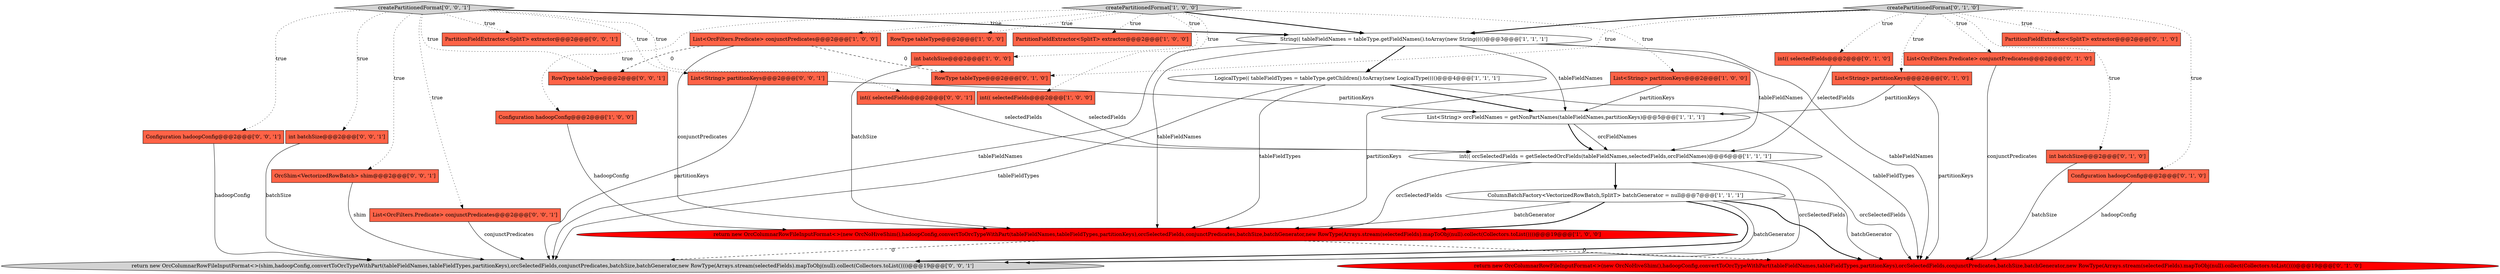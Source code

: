 digraph {
0 [style = filled, label = "ColumnBatchFactory<VectorizedRowBatch,SplitT> batchGenerator = null@@@7@@@['1', '1', '1']", fillcolor = white, shape = ellipse image = "AAA0AAABBB1BBB"];
6 [style = filled, label = "LogicalType(( tableFieldTypes = tableType.getChildren().toArray(new LogicalType(((()@@@4@@@['1', '1', '1']", fillcolor = white, shape = ellipse image = "AAA0AAABBB1BBB"];
7 [style = filled, label = "return new OrcColumnarRowFileInputFormat<>(new OrcNoHiveShim(),hadoopConfig,convertToOrcTypeWithPart(tableFieldNames,tableFieldTypes,partitionKeys),orcSelectedFields,conjunctPredicates,batchSize,batchGenerator,new RowType(Arrays.stream(selectedFields).mapToObj(null).collect(Collectors.toList())))@@@19@@@['1', '0', '0']", fillcolor = red, shape = ellipse image = "AAA1AAABBB1BBB"];
24 [style = filled, label = "return new OrcColumnarRowFileInputFormat<>(shim,hadoopConfig,convertToOrcTypeWithPart(tableFieldNames,tableFieldTypes,partitionKeys),orcSelectedFields,conjunctPredicates,batchSize,batchGenerator,new RowType(Arrays.stream(selectedFields).mapToObj(null).collect(Collectors.toList())))@@@19@@@['0', '0', '1']", fillcolor = lightgray, shape = ellipse image = "AAA0AAABBB3BBB"];
32 [style = filled, label = "RowType tableType@@@2@@@['0', '0', '1']", fillcolor = tomato, shape = box image = "AAA0AAABBB3BBB"];
30 [style = filled, label = "int(( selectedFields@@@2@@@['0', '0', '1']", fillcolor = tomato, shape = box image = "AAA0AAABBB3BBB"];
22 [style = filled, label = "RowType tableType@@@2@@@['0', '1', '0']", fillcolor = tomato, shape = box image = "AAA1AAABBB2BBB"];
13 [style = filled, label = "List<String> orcFieldNames = getNonPartNames(tableFieldNames,partitionKeys)@@@5@@@['1', '1', '1']", fillcolor = white, shape = ellipse image = "AAA0AAABBB1BBB"];
26 [style = filled, label = "int batchSize@@@2@@@['0', '0', '1']", fillcolor = tomato, shape = box image = "AAA0AAABBB3BBB"];
1 [style = filled, label = "List<String> partitionKeys@@@2@@@['1', '0', '0']", fillcolor = tomato, shape = box image = "AAA0AAABBB1BBB"];
21 [style = filled, label = "List<OrcFilters.Predicate> conjunctPredicates@@@2@@@['0', '1', '0']", fillcolor = tomato, shape = box image = "AAA0AAABBB2BBB"];
3 [style = filled, label = "int batchSize@@@2@@@['1', '0', '0']", fillcolor = tomato, shape = box image = "AAA0AAABBB1BBB"];
16 [style = filled, label = "int(( selectedFields@@@2@@@['0', '1', '0']", fillcolor = tomato, shape = box image = "AAA0AAABBB2BBB"];
27 [style = filled, label = "PartitionFieldExtractor<SplitT> extractor@@@2@@@['0', '0', '1']", fillcolor = tomato, shape = box image = "AAA0AAABBB3BBB"];
8 [style = filled, label = "int(( selectedFields@@@2@@@['1', '0', '0']", fillcolor = tomato, shape = box image = "AAA0AAABBB1BBB"];
15 [style = filled, label = "List<String> partitionKeys@@@2@@@['0', '1', '0']", fillcolor = tomato, shape = box image = "AAA0AAABBB2BBB"];
19 [style = filled, label = "int batchSize@@@2@@@['0', '1', '0']", fillcolor = tomato, shape = box image = "AAA0AAABBB2BBB"];
10 [style = filled, label = "Configuration hadoopConfig@@@2@@@['1', '0', '0']", fillcolor = tomato, shape = box image = "AAA0AAABBB1BBB"];
5 [style = filled, label = "RowType tableType@@@2@@@['1', '0', '0']", fillcolor = tomato, shape = box image = "AAA0AAABBB1BBB"];
20 [style = filled, label = "PartitionFieldExtractor<SplitT> extractor@@@2@@@['0', '1', '0']", fillcolor = tomato, shape = box image = "AAA0AAABBB2BBB"];
25 [style = filled, label = "OrcShim<VectorizedRowBatch> shim@@@2@@@['0', '0', '1']", fillcolor = tomato, shape = box image = "AAA0AAABBB3BBB"];
29 [style = filled, label = "List<String> partitionKeys@@@2@@@['0', '0', '1']", fillcolor = tomato, shape = box image = "AAA0AAABBB3BBB"];
17 [style = filled, label = "return new OrcColumnarRowFileInputFormat<>(new OrcNoHiveShim(),hadoopConfig,convertToOrcTypeWithPart(tableFieldNames,tableFieldTypes,partitionKeys),orcSelectedFields,conjunctPredicates,batchSize,batchGenerator,new RowType(Arrays.stream(selectedFields).mapToObj(null).collect(Collectors.toList())))@@@19@@@['0', '1', '0']", fillcolor = red, shape = ellipse image = "AAA1AAABBB2BBB"];
2 [style = filled, label = "createPartitionedFormat['1', '0', '0']", fillcolor = lightgray, shape = diamond image = "AAA0AAABBB1BBB"];
9 [style = filled, label = "int(( orcSelectedFields = getSelectedOrcFields(tableFieldNames,selectedFields,orcFieldNames)@@@6@@@['1', '1', '1']", fillcolor = white, shape = ellipse image = "AAA0AAABBB1BBB"];
31 [style = filled, label = "createPartitionedFormat['0', '0', '1']", fillcolor = lightgray, shape = diamond image = "AAA0AAABBB3BBB"];
12 [style = filled, label = "String(( tableFieldNames = tableType.getFieldNames().toArray(new String(((()@@@3@@@['1', '1', '1']", fillcolor = white, shape = ellipse image = "AAA0AAABBB1BBB"];
18 [style = filled, label = "Configuration hadoopConfig@@@2@@@['0', '1', '0']", fillcolor = tomato, shape = box image = "AAA0AAABBB2BBB"];
4 [style = filled, label = "PartitionFieldExtractor<SplitT> extractor@@@2@@@['1', '0', '0']", fillcolor = tomato, shape = box image = "AAA0AAABBB1BBB"];
11 [style = filled, label = "List<OrcFilters.Predicate> conjunctPredicates@@@2@@@['1', '0', '0']", fillcolor = tomato, shape = box image = "AAA1AAABBB1BBB"];
14 [style = filled, label = "createPartitionedFormat['0', '1', '0']", fillcolor = lightgray, shape = diamond image = "AAA0AAABBB2BBB"];
23 [style = filled, label = "List<OrcFilters.Predicate> conjunctPredicates@@@2@@@['0', '0', '1']", fillcolor = tomato, shape = box image = "AAA0AAABBB3BBB"];
28 [style = filled, label = "Configuration hadoopConfig@@@2@@@['0', '0', '1']", fillcolor = tomato, shape = box image = "AAA0AAABBB3BBB"];
2->10 [style = dotted, label="true"];
11->7 [style = solid, label="conjunctPredicates"];
29->24 [style = solid, label="partitionKeys"];
2->3 [style = dotted, label="true"];
31->25 [style = dotted, label="true"];
11->32 [style = dashed, label="0"];
14->19 [style = dotted, label="true"];
12->24 [style = solid, label="tableFieldNames"];
9->0 [style = bold, label=""];
1->13 [style = solid, label="partitionKeys"];
7->17 [style = dashed, label="0"];
0->17 [style = bold, label=""];
13->9 [style = solid, label="orcFieldNames"];
8->9 [style = solid, label="selectedFields"];
6->17 [style = solid, label="tableFieldTypes"];
11->22 [style = dashed, label="0"];
0->7 [style = solid, label="batchGenerator"];
19->17 [style = solid, label="batchSize"];
14->22 [style = dotted, label="true"];
0->17 [style = solid, label="batchGenerator"];
12->7 [style = solid, label="tableFieldNames"];
12->6 [style = bold, label=""];
16->9 [style = solid, label="selectedFields"];
31->12 [style = bold, label=""];
21->17 [style = solid, label="conjunctPredicates"];
30->9 [style = solid, label="selectedFields"];
2->12 [style = bold, label=""];
31->32 [style = dotted, label="true"];
0->7 [style = bold, label=""];
2->11 [style = dotted, label="true"];
12->17 [style = solid, label="tableFieldNames"];
25->24 [style = solid, label="shim"];
14->20 [style = dotted, label="true"];
14->16 [style = dotted, label="true"];
31->30 [style = dotted, label="true"];
12->9 [style = solid, label="tableFieldNames"];
9->24 [style = solid, label="orcSelectedFields"];
14->15 [style = dotted, label="true"];
9->7 [style = solid, label="orcSelectedFields"];
14->21 [style = dotted, label="true"];
1->7 [style = solid, label="partitionKeys"];
15->13 [style = solid, label="partitionKeys"];
26->24 [style = solid, label="batchSize"];
31->28 [style = dotted, label="true"];
31->26 [style = dotted, label="true"];
7->24 [style = dashed, label="0"];
2->1 [style = dotted, label="true"];
12->13 [style = solid, label="tableFieldNames"];
18->17 [style = solid, label="hadoopConfig"];
6->13 [style = bold, label=""];
23->24 [style = solid, label="conjunctPredicates"];
14->12 [style = bold, label=""];
0->24 [style = bold, label=""];
28->24 [style = solid, label="hadoopConfig"];
2->4 [style = dotted, label="true"];
31->27 [style = dotted, label="true"];
31->23 [style = dotted, label="true"];
0->24 [style = solid, label="batchGenerator"];
6->24 [style = solid, label="tableFieldTypes"];
13->9 [style = bold, label=""];
29->13 [style = solid, label="partitionKeys"];
9->17 [style = solid, label="orcSelectedFields"];
6->7 [style = solid, label="tableFieldTypes"];
2->5 [style = dotted, label="true"];
31->29 [style = dotted, label="true"];
14->18 [style = dotted, label="true"];
2->8 [style = dotted, label="true"];
15->17 [style = solid, label="partitionKeys"];
10->7 [style = solid, label="hadoopConfig"];
3->7 [style = solid, label="batchSize"];
}
